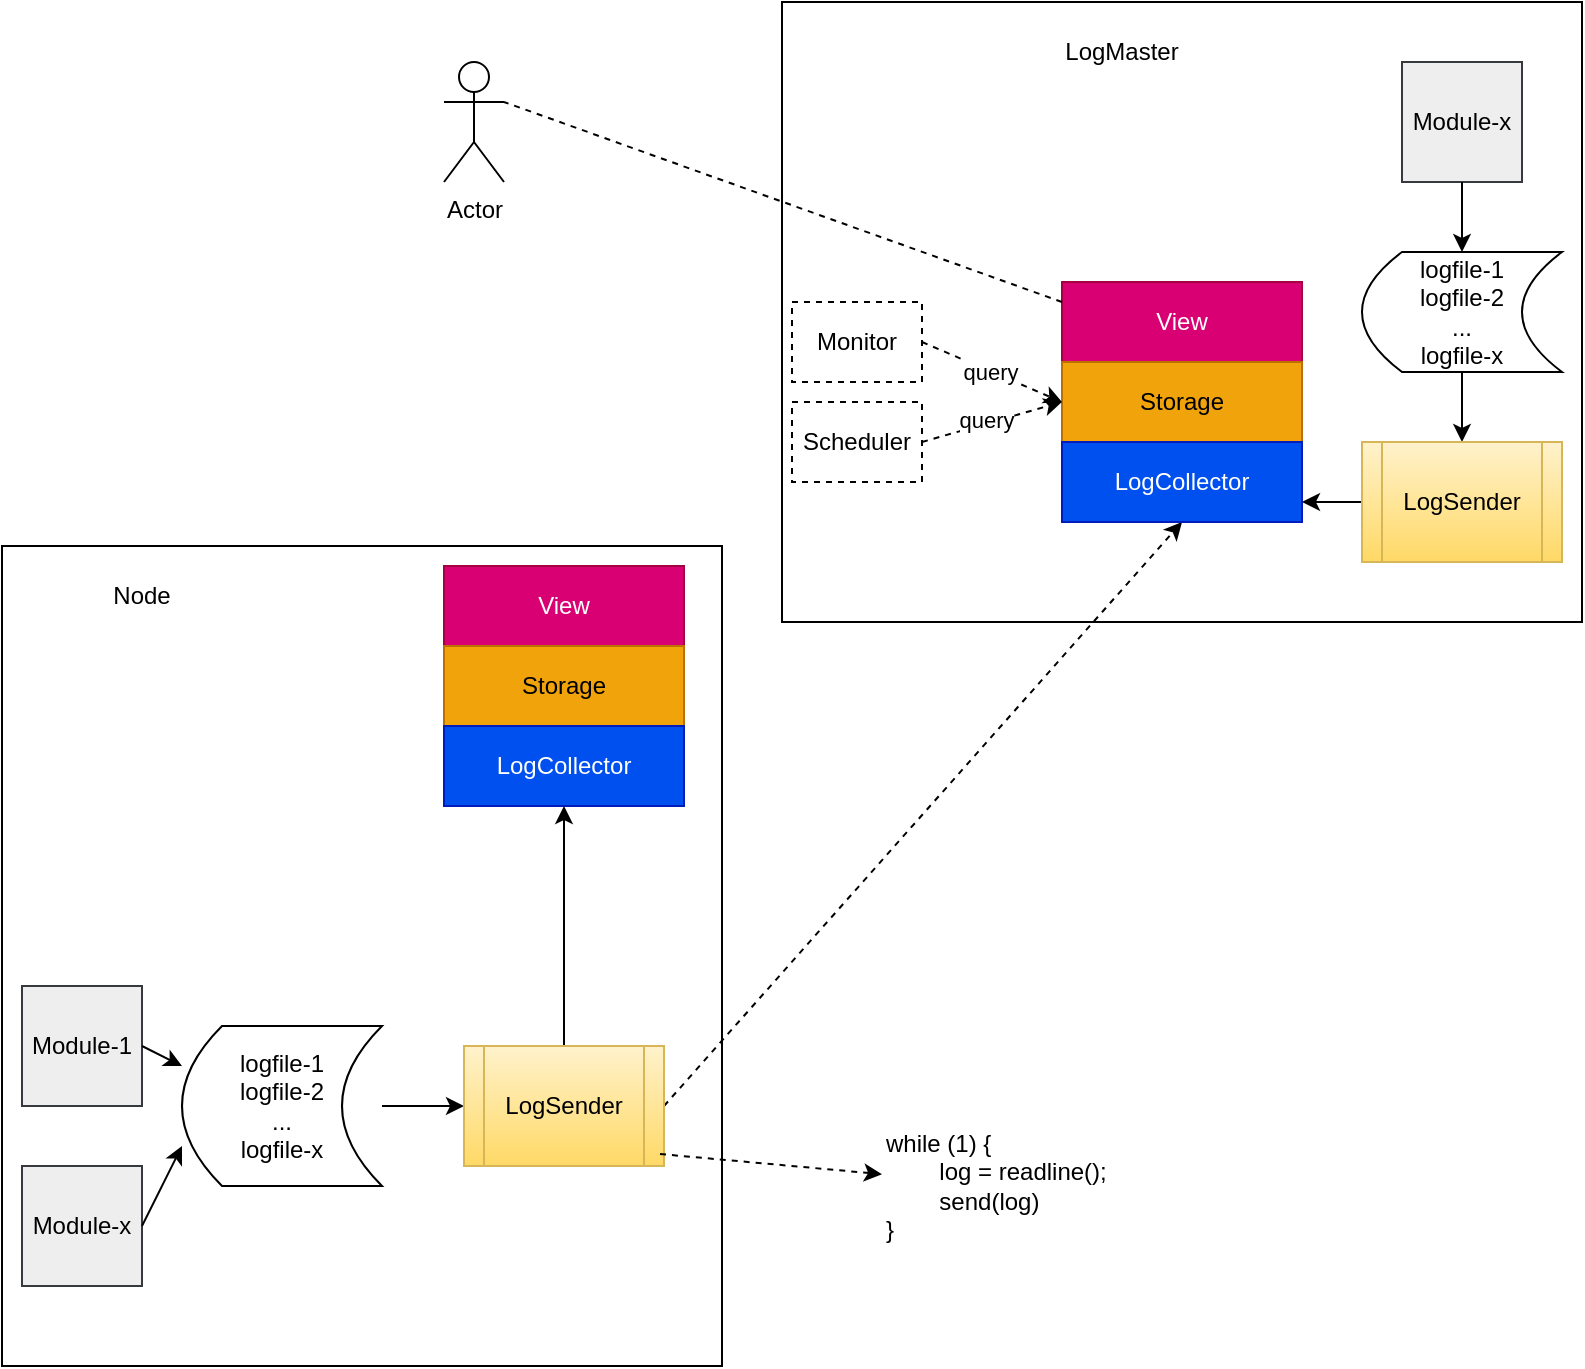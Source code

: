 <mxfile version="24.1.0" type="device" pages="3">
  <diagram name="拓扑图" id="p2P2LeGknYOb5AMSB5fG">
    <mxGraphModel dx="2074" dy="1204" grid="1" gridSize="10" guides="1" tooltips="1" connect="1" arrows="1" fold="1" page="1" pageScale="1" pageWidth="850" pageHeight="1100" math="0" shadow="0">
      <root>
        <mxCell id="0" />
        <mxCell id="1" parent="0" />
        <mxCell id="ztts3bo9O-bPbGDw9dZd-1" value="" style="rounded=0;whiteSpace=wrap;html=1;" parent="1" vertex="1">
          <mxGeometry x="30" y="352" width="360" height="410" as="geometry" />
        </mxCell>
        <mxCell id="ztts3bo9O-bPbGDw9dZd-2" value="Module-1" style="rounded=0;whiteSpace=wrap;html=1;fillColor=#eeeeee;strokeColor=#36393d;" parent="1" vertex="1">
          <mxGeometry x="40" y="572" width="60" height="60" as="geometry" />
        </mxCell>
        <mxCell id="ztts3bo9O-bPbGDw9dZd-13" value="View" style="rounded=0;whiteSpace=wrap;html=1;fillColor=#d80073;fontColor=#ffffff;strokeColor=#A50040;" parent="1" vertex="1">
          <mxGeometry x="251" y="362" width="120" height="40" as="geometry" />
        </mxCell>
        <mxCell id="ztts3bo9O-bPbGDw9dZd-14" value="Storage" style="rounded=0;whiteSpace=wrap;html=1;fillColor=#f0a30a;fontColor=#000000;strokeColor=#BD7000;" parent="1" vertex="1">
          <mxGeometry x="251" y="402" width="120" height="40" as="geometry" />
        </mxCell>
        <mxCell id="ztts3bo9O-bPbGDw9dZd-15" value="LogCollector" style="rounded=0;whiteSpace=wrap;html=1;fillColor=#0050ef;fontColor=#ffffff;strokeColor=#001DBC;" parent="1" vertex="1">
          <mxGeometry x="251" y="442" width="120" height="40" as="geometry" />
        </mxCell>
        <mxCell id="ztts3bo9O-bPbGDw9dZd-18" value="" style="endArrow=classic;html=1;rounded=0;exitX=1;exitY=0.5;exitDx=0;exitDy=0;entryX=0;entryY=0.25;entryDx=0;entryDy=0;" parent="1" source="ztts3bo9O-bPbGDw9dZd-2" target="zzyEdHia00BbvVAwSdB0-1" edge="1">
          <mxGeometry width="50" height="50" relative="1" as="geometry">
            <mxPoint x="100" y="609.5" as="sourcePoint" />
            <mxPoint x="180" y="654.5" as="targetPoint" />
          </mxGeometry>
        </mxCell>
        <mxCell id="ztts3bo9O-bPbGDw9dZd-19" value="" style="rounded=0;whiteSpace=wrap;html=1;" parent="1" vertex="1">
          <mxGeometry x="420" y="80" width="400" height="310" as="geometry" />
        </mxCell>
        <mxCell id="ztts3bo9O-bPbGDw9dZd-21" value="Node" style="text;html=1;align=center;verticalAlign=middle;whiteSpace=wrap;rounded=0;" parent="1" vertex="1">
          <mxGeometry x="70" y="362" width="60" height="30" as="geometry" />
        </mxCell>
        <mxCell id="ztts3bo9O-bPbGDw9dZd-22" value="LogMaster" style="text;html=1;align=center;verticalAlign=middle;whiteSpace=wrap;rounded=0;" parent="1" vertex="1">
          <mxGeometry x="560" y="90" width="60" height="30" as="geometry" />
        </mxCell>
        <mxCell id="ztts3bo9O-bPbGDw9dZd-26" value="" style="endArrow=classic;html=1;rounded=0;dashed=1;entryX=0.5;entryY=1;entryDx=0;entryDy=0;exitX=1;exitY=0.5;exitDx=0;exitDy=0;" parent="1" source="zzyEdHia00BbvVAwSdB0-4" target="ztts3bo9O-bPbGDw9dZd-37" edge="1">
          <mxGeometry width="50" height="50" relative="1" as="geometry">
            <mxPoint x="430" y="480" as="sourcePoint" />
            <mxPoint x="813.04" y="358" as="targetPoint" />
          </mxGeometry>
        </mxCell>
        <mxCell id="ztts3bo9O-bPbGDw9dZd-29" value="Module-x" style="rounded=0;whiteSpace=wrap;html=1;fillColor=#eeeeee;strokeColor=#36393d;" parent="1" vertex="1">
          <mxGeometry x="40" y="662" width="60" height="60" as="geometry" />
        </mxCell>
        <mxCell id="ztts3bo9O-bPbGDw9dZd-33" value="" style="endArrow=classic;html=1;rounded=0;entryX=0;entryY=0.5;entryDx=0;entryDy=0;" parent="1" target="zzyEdHia00BbvVAwSdB0-4" edge="1" source="zzyEdHia00BbvVAwSdB0-1">
          <mxGeometry width="50" height="50" relative="1" as="geometry">
            <mxPoint x="220" y="624.5" as="sourcePoint" />
            <mxPoint x="340" y="632" as="targetPoint" />
          </mxGeometry>
        </mxCell>
        <mxCell id="ztts3bo9O-bPbGDw9dZd-35" value="View" style="rounded=0;whiteSpace=wrap;html=1;fillColor=#d80073;fontColor=#ffffff;strokeColor=#A50040;" parent="1" vertex="1">
          <mxGeometry x="560" y="220" width="120" height="40" as="geometry" />
        </mxCell>
        <mxCell id="ztts3bo9O-bPbGDw9dZd-36" value="Storage" style="rounded=0;whiteSpace=wrap;html=1;fillColor=#f0a30a;fontColor=#000000;strokeColor=#BD7000;" parent="1" vertex="1">
          <mxGeometry x="560" y="260" width="120" height="40" as="geometry" />
        </mxCell>
        <mxCell id="ztts3bo9O-bPbGDw9dZd-37" value="LogCollector" style="rounded=0;whiteSpace=wrap;html=1;fillColor=#0050ef;fontColor=#ffffff;strokeColor=#001DBC;" parent="1" vertex="1">
          <mxGeometry x="560" y="300" width="120" height="40" as="geometry" />
        </mxCell>
        <mxCell id="ztts3bo9O-bPbGDw9dZd-38" value="Module-x" style="rounded=0;whiteSpace=wrap;html=1;fillColor=#eeeeee;strokeColor=#36393d;" parent="1" vertex="1">
          <mxGeometry x="730" y="110" width="60" height="60" as="geometry" />
        </mxCell>
        <mxCell id="ztts3bo9O-bPbGDw9dZd-39" value="" style="endArrow=classic;html=1;rounded=0;exitX=0.5;exitY=1;exitDx=0;exitDy=0;entryX=0.5;entryY=0;entryDx=0;entryDy=0;" parent="1" source="ztts3bo9O-bPbGDw9dZd-38" target="zzyEdHia00BbvVAwSdB0-2" edge="1">
          <mxGeometry width="50" height="50" relative="1" as="geometry">
            <mxPoint x="660" y="665" as="sourcePoint" />
            <mxPoint x="710" y="470" as="targetPoint" />
          </mxGeometry>
        </mxCell>
        <mxCell id="ztts3bo9O-bPbGDw9dZd-43" value="" style="endArrow=classic;html=1;rounded=0;exitX=1;exitY=0.5;exitDx=0;exitDy=0;entryX=0;entryY=0.75;entryDx=0;entryDy=0;" parent="1" source="ztts3bo9O-bPbGDw9dZd-29" target="zzyEdHia00BbvVAwSdB0-1" edge="1">
          <mxGeometry width="50" height="50" relative="1" as="geometry">
            <mxPoint x="100" y="687" as="sourcePoint" />
            <mxPoint x="180" y="702" as="targetPoint" />
          </mxGeometry>
        </mxCell>
        <mxCell id="ztts3bo9O-bPbGDw9dZd-45" value="" style="endArrow=classic;html=1;rounded=0;exitX=0.5;exitY=0;exitDx=0;exitDy=0;entryX=0.5;entryY=1;entryDx=0;entryDy=0;" parent="1" source="zzyEdHia00BbvVAwSdB0-4" target="ztts3bo9O-bPbGDw9dZd-15" edge="1">
          <mxGeometry width="50" height="50" relative="1" as="geometry">
            <mxPoint x="308" y="602" as="sourcePoint" />
            <mxPoint x="593" y="692" as="targetPoint" />
          </mxGeometry>
        </mxCell>
        <mxCell id="ztts3bo9O-bPbGDw9dZd-47" value="" style="endArrow=classic;html=1;rounded=0;exitX=0;exitY=0.5;exitDx=0;exitDy=0;entryX=1;entryY=0.75;entryDx=0;entryDy=0;exitPerimeter=0;" parent="1" target="ztts3bo9O-bPbGDw9dZd-37" edge="1" source="zzyEdHia00BbvVAwSdB0-5">
          <mxGeometry width="50" height="50" relative="1" as="geometry">
            <mxPoint x="715" y="330" as="sourcePoint" />
            <mxPoint x="762.5" y="295" as="targetPoint" />
          </mxGeometry>
        </mxCell>
        <mxCell id="zzyEdHia00BbvVAwSdB0-1" value="logfile-1&lt;div&gt;logfile-2&lt;/div&gt;&lt;div&gt;...&lt;/div&gt;&lt;div&gt;logfile-x&lt;/div&gt;" style="shape=dataStorage;whiteSpace=wrap;html=1;fixedSize=1;" vertex="1" parent="1">
          <mxGeometry x="120" y="592" width="100" height="80" as="geometry" />
        </mxCell>
        <mxCell id="zzyEdHia00BbvVAwSdB0-2" value="logfile-1&lt;div&gt;logfile-2&lt;/div&gt;&lt;div&gt;...&lt;/div&gt;&lt;div&gt;logfile-x&lt;/div&gt;" style="shape=dataStorage;whiteSpace=wrap;html=1;fixedSize=1;" vertex="1" parent="1">
          <mxGeometry x="710" y="205" width="100" height="60" as="geometry" />
        </mxCell>
        <mxCell id="zzyEdHia00BbvVAwSdB0-3" value="" style="endArrow=classic;html=1;rounded=0;" edge="1" parent="1" source="zzyEdHia00BbvVAwSdB0-2" target="zzyEdHia00BbvVAwSdB0-5">
          <mxGeometry width="50" height="50" relative="1" as="geometry">
            <mxPoint x="900" y="279.5" as="sourcePoint" />
            <mxPoint x="760" y="300" as="targetPoint" />
          </mxGeometry>
        </mxCell>
        <mxCell id="zzyEdHia00BbvVAwSdB0-4" value="LogSender" style="shape=process;whiteSpace=wrap;html=1;backgroundOutline=1;fillColor=#fff2cc;strokeColor=#d6b656;gradientColor=#ffd966;" vertex="1" parent="1">
          <mxGeometry x="261" y="602" width="100" height="60" as="geometry" />
        </mxCell>
        <mxCell id="zzyEdHia00BbvVAwSdB0-5" value="LogSender" style="shape=process;whiteSpace=wrap;html=1;backgroundOutline=1;fillColor=#fff2cc;strokeColor=#d6b656;gradientColor=#ffd966;" vertex="1" parent="1">
          <mxGeometry x="710" y="300" width="100" height="60" as="geometry" />
        </mxCell>
        <mxCell id="zzyEdHia00BbvVAwSdB0-6" value="while (1) {&lt;div&gt;&lt;span style=&quot;white-space: pre;&quot;&gt;&#x9;&lt;/span&gt;log = readline();&lt;/div&gt;&lt;div&gt;&lt;span style=&quot;white-space: pre;&quot;&gt;&#x9;&lt;/span&gt;send(log)&lt;/div&gt;&lt;div&gt;}&lt;/div&gt;" style="text;html=1;align=left;verticalAlign=middle;whiteSpace=wrap;rounded=0;" vertex="1" parent="1">
          <mxGeometry x="470" y="622" width="130" height="100" as="geometry" />
        </mxCell>
        <mxCell id="zzyEdHia00BbvVAwSdB0-7" value="" style="endArrow=classic;html=1;rounded=0;dashed=1;exitX=0.98;exitY=0.9;exitDx=0;exitDy=0;exitPerimeter=0;" edge="1" parent="1" source="zzyEdHia00BbvVAwSdB0-4" target="zzyEdHia00BbvVAwSdB0-6">
          <mxGeometry width="50" height="50" relative="1" as="geometry">
            <mxPoint x="438" y="510" as="sourcePoint" />
            <mxPoint x="620" y="370" as="targetPoint" />
          </mxGeometry>
        </mxCell>
        <mxCell id="zzyEdHia00BbvVAwSdB0-8" value="Actor" style="shape=umlActor;verticalLabelPosition=bottom;verticalAlign=top;html=1;outlineConnect=0;" vertex="1" parent="1">
          <mxGeometry x="251" y="110" width="30" height="60" as="geometry" />
        </mxCell>
        <mxCell id="zzyEdHia00BbvVAwSdB0-9" value="" style="endArrow=none;dashed=1;html=1;rounded=0;entryX=1;entryY=0.333;entryDx=0;entryDy=0;entryPerimeter=0;exitX=0;exitY=0.25;exitDx=0;exitDy=0;" edge="1" parent="1" source="ztts3bo9O-bPbGDw9dZd-35" target="zzyEdHia00BbvVAwSdB0-8">
          <mxGeometry width="50" height="50" relative="1" as="geometry">
            <mxPoint x="720" y="640" as="sourcePoint" />
            <mxPoint x="770" y="590" as="targetPoint" />
          </mxGeometry>
        </mxCell>
        <mxCell id="zzyEdHia00BbvVAwSdB0-10" value="Monitor" style="rounded=0;whiteSpace=wrap;html=1;dashed=1;" vertex="1" parent="1">
          <mxGeometry x="425" y="230" width="65" height="40" as="geometry" />
        </mxCell>
        <mxCell id="zzyEdHia00BbvVAwSdB0-11" value="Scheduler" style="rounded=0;whiteSpace=wrap;html=1;dashed=1;" vertex="1" parent="1">
          <mxGeometry x="425" y="280" width="65" height="40" as="geometry" />
        </mxCell>
        <mxCell id="zzyEdHia00BbvVAwSdB0-12" value="" style="endArrow=classic;html=1;rounded=0;dashed=1;exitX=1;exitY=0.5;exitDx=0;exitDy=0;entryX=0;entryY=0.5;entryDx=0;entryDy=0;" edge="1" parent="1" source="zzyEdHia00BbvVAwSdB0-10" target="ztts3bo9O-bPbGDw9dZd-36">
          <mxGeometry width="50" height="50" relative="1" as="geometry">
            <mxPoint x="520" y="255.0" as="sourcePoint" />
            <mxPoint x="631" y="265.0" as="targetPoint" />
          </mxGeometry>
        </mxCell>
        <mxCell id="zzyEdHia00BbvVAwSdB0-14" value="query" style="edgeLabel;html=1;align=center;verticalAlign=middle;resizable=0;points=[];" vertex="1" connectable="0" parent="zzyEdHia00BbvVAwSdB0-12">
          <mxGeometry x="-0.024" relative="1" as="geometry">
            <mxPoint as="offset" />
          </mxGeometry>
        </mxCell>
        <mxCell id="zzyEdHia00BbvVAwSdB0-13" value="" style="endArrow=classic;html=1;rounded=0;dashed=1;exitX=1;exitY=0.5;exitDx=0;exitDy=0;entryX=0;entryY=0.5;entryDx=0;entryDy=0;" edge="1" parent="1" source="zzyEdHia00BbvVAwSdB0-11" target="ztts3bo9O-bPbGDw9dZd-36">
          <mxGeometry width="50" height="50" relative="1" as="geometry">
            <mxPoint x="520" y="300" as="sourcePoint" />
            <mxPoint x="631" y="310" as="targetPoint" />
          </mxGeometry>
        </mxCell>
        <mxCell id="zzyEdHia00BbvVAwSdB0-15" value="query" style="edgeLabel;html=1;align=center;verticalAlign=middle;resizable=0;points=[];" vertex="1" connectable="0" parent="zzyEdHia00BbvVAwSdB0-13">
          <mxGeometry x="-0.072" y="2" relative="1" as="geometry">
            <mxPoint as="offset" />
          </mxGeometry>
        </mxCell>
      </root>
    </mxGraphModel>
  </diagram>
  <diagram id="Mp2nXiVtvzUyNzAAcTTP" name="ELK常用架构">
    <mxGraphModel dx="2074" dy="1204" grid="1" gridSize="10" guides="1" tooltips="1" connect="1" arrows="1" fold="1" page="1" pageScale="1" pageWidth="827" pageHeight="1169" math="0" shadow="0">
      <root>
        <mxCell id="0" />
        <mxCell id="1" parent="0" />
        <mxCell id="y80LzE-f8KfFVZMQExuh-1" value="" style="rounded=0;whiteSpace=wrap;html=1;" vertex="1" parent="1">
          <mxGeometry x="20" y="130" width="180" height="100" as="geometry" />
        </mxCell>
        <mxCell id="y80LzE-f8KfFVZMQExuh-10" value="Nginx" style="ellipse;whiteSpace=wrap;html=1;aspect=fixed;" vertex="1" parent="1">
          <mxGeometry x="40" y="150" width="40" height="40" as="geometry" />
        </mxCell>
        <mxCell id="y80LzE-f8KfFVZMQExuh-11" value="Filebeat" style="rounded=0;whiteSpace=wrap;html=1;" vertex="1" parent="1">
          <mxGeometry x="130" y="180" width="60" height="30" as="geometry" />
        </mxCell>
        <mxCell id="y80LzE-f8KfFVZMQExuh-12" value="" style="endArrow=classic;html=1;rounded=0;entryX=0;entryY=0.5;entryDx=0;entryDy=0;" edge="1" target="y80LzE-f8KfFVZMQExuh-11" parent="1">
          <mxGeometry width="50" height="50" relative="1" as="geometry">
            <mxPoint x="80" y="170" as="sourcePoint" />
            <mxPoint x="130" y="120" as="targetPoint" />
          </mxGeometry>
        </mxCell>
        <mxCell id="y80LzE-f8KfFVZMQExuh-13" value="" style="rounded=0;whiteSpace=wrap;html=1;" vertex="1" parent="1">
          <mxGeometry x="20" y="280" width="170" height="100" as="geometry" />
        </mxCell>
        <mxCell id="y80LzE-f8KfFVZMQExuh-14" value="Tomcat" style="ellipse;whiteSpace=wrap;html=1;aspect=fixed;" vertex="1" parent="1">
          <mxGeometry x="40" y="300" width="40" height="40" as="geometry" />
        </mxCell>
        <mxCell id="y80LzE-f8KfFVZMQExuh-15" value="Filebeat" style="rounded=0;whiteSpace=wrap;html=1;" vertex="1" parent="1">
          <mxGeometry x="120" y="327" width="60" height="30" as="geometry" />
        </mxCell>
        <mxCell id="y80LzE-f8KfFVZMQExuh-16" value="" style="endArrow=classic;html=1;rounded=0;entryX=0;entryY=0.5;entryDx=0;entryDy=0;" edge="1" target="y80LzE-f8KfFVZMQExuh-15" parent="1">
          <mxGeometry width="50" height="50" relative="1" as="geometry">
            <mxPoint x="80" y="320" as="sourcePoint" />
            <mxPoint x="130" y="270" as="targetPoint" />
          </mxGeometry>
        </mxCell>
        <mxCell id="y80LzE-f8KfFVZMQExuh-17" value="" style="rounded=0;whiteSpace=wrap;html=1;" vertex="1" parent="1">
          <mxGeometry x="20" y="430" width="170" height="100" as="geometry" />
        </mxCell>
        <mxCell id="y80LzE-f8KfFVZMQExuh-18" value="Apps" style="ellipse;whiteSpace=wrap;html=1;aspect=fixed;" vertex="1" parent="1">
          <mxGeometry x="40" y="450" width="40" height="40" as="geometry" />
        </mxCell>
        <mxCell id="y80LzE-f8KfFVZMQExuh-19" value="Filebeat" style="rounded=0;whiteSpace=wrap;html=1;" vertex="1" parent="1">
          <mxGeometry x="120" y="480" width="60" height="30" as="geometry" />
        </mxCell>
        <mxCell id="y80LzE-f8KfFVZMQExuh-20" value="" style="endArrow=classic;html=1;rounded=0;entryX=0;entryY=0.5;entryDx=0;entryDy=0;" edge="1" target="y80LzE-f8KfFVZMQExuh-19" parent="1">
          <mxGeometry width="50" height="50" relative="1" as="geometry">
            <mxPoint x="80" y="470" as="sourcePoint" />
            <mxPoint x="130" y="420" as="targetPoint" />
          </mxGeometry>
        </mxCell>
        <mxCell id="y80LzE-f8KfFVZMQExuh-21" value="" style="whiteSpace=wrap;html=1;aspect=fixed;" vertex="1" parent="1">
          <mxGeometry x="245" y="244" width="150" height="150" as="geometry" />
        </mxCell>
        <mxCell id="y80LzE-f8KfFVZMQExuh-22" value="" style="whiteSpace=wrap;html=1;aspect=fixed;" vertex="1" parent="1">
          <mxGeometry x="254" y="255" width="150" height="150" as="geometry" />
        </mxCell>
        <mxCell id="y80LzE-f8KfFVZMQExuh-23" value="kafka" style="whiteSpace=wrap;html=1;aspect=fixed;" vertex="1" parent="1">
          <mxGeometry x="264" y="266" width="150" height="150" as="geometry" />
        </mxCell>
        <mxCell id="y80LzE-f8KfFVZMQExuh-24" value="Logstash" style="shape=process;whiteSpace=wrap;html=1;backgroundOutline=1;" vertex="1" parent="1">
          <mxGeometry x="420" y="480" width="120" height="60" as="geometry" />
        </mxCell>
        <mxCell id="y80LzE-f8KfFVZMQExuh-26" value="" style="whiteSpace=wrap;html=1;aspect=fixed;" vertex="1" parent="1">
          <mxGeometry x="590" y="130" width="150" height="150" as="geometry" />
        </mxCell>
        <mxCell id="y80LzE-f8KfFVZMQExuh-27" value="" style="whiteSpace=wrap;html=1;aspect=fixed;" vertex="1" parent="1">
          <mxGeometry x="599" y="141" width="150" height="150" as="geometry" />
        </mxCell>
        <mxCell id="y80LzE-f8KfFVZMQExuh-28" value="Elasticsearch" style="whiteSpace=wrap;html=1;aspect=fixed;" vertex="1" parent="1">
          <mxGeometry x="609" y="152" width="150" height="150" as="geometry" />
        </mxCell>
        <mxCell id="y80LzE-f8KfFVZMQExuh-29" value="Kibana" style="rounded=0;whiteSpace=wrap;html=1;" vertex="1" parent="1">
          <mxGeometry x="629" y="420" width="120" height="60" as="geometry" />
        </mxCell>
        <mxCell id="y80LzE-f8KfFVZMQExuh-30" value="" style="endArrow=classic;html=1;rounded=0;entryX=0;entryY=0.5;entryDx=0;entryDy=0;" edge="1" parent="1" target="y80LzE-f8KfFVZMQExuh-21">
          <mxGeometry width="50" height="50" relative="1" as="geometry">
            <mxPoint x="200" y="190" as="sourcePoint" />
            <mxPoint x="250" y="140" as="targetPoint" />
          </mxGeometry>
        </mxCell>
        <mxCell id="y80LzE-f8KfFVZMQExuh-32" value="" style="endArrow=classic;html=1;rounded=0;entryX=0;entryY=0.5;entryDx=0;entryDy=0;exitX=1;exitY=0.5;exitDx=0;exitDy=0;" edge="1" parent="1" source="y80LzE-f8KfFVZMQExuh-13" target="y80LzE-f8KfFVZMQExuh-21">
          <mxGeometry width="50" height="50" relative="1" as="geometry">
            <mxPoint x="264" y="450" as="sourcePoint" />
            <mxPoint x="309" y="579" as="targetPoint" />
          </mxGeometry>
        </mxCell>
        <mxCell id="y80LzE-f8KfFVZMQExuh-33" value="" style="endArrow=classic;html=1;rounded=0;entryX=0;entryY=0.5;entryDx=0;entryDy=0;exitX=1;exitY=0.5;exitDx=0;exitDy=0;" edge="1" parent="1" target="y80LzE-f8KfFVZMQExuh-21">
          <mxGeometry width="50" height="50" relative="1" as="geometry">
            <mxPoint x="190" y="480" as="sourcePoint" />
            <mxPoint x="245" y="469" as="targetPoint" />
          </mxGeometry>
        </mxCell>
        <mxCell id="y80LzE-f8KfFVZMQExuh-34" value="" style="endArrow=classic;html=1;rounded=0;entryX=0.25;entryY=0;entryDx=0;entryDy=0;exitX=0.5;exitY=1;exitDx=0;exitDy=0;" edge="1" parent="1" source="y80LzE-f8KfFVZMQExuh-23" target="y80LzE-f8KfFVZMQExuh-24">
          <mxGeometry width="50" height="50" relative="1" as="geometry">
            <mxPoint x="301.5" y="681" as="sourcePoint" />
            <mxPoint x="356.5" y="520" as="targetPoint" />
          </mxGeometry>
        </mxCell>
        <mxCell id="y80LzE-f8KfFVZMQExuh-35" value="" style="endArrow=classic;html=1;rounded=0;entryX=0;entryY=0.5;entryDx=0;entryDy=0;exitX=0.5;exitY=1;exitDx=0;exitDy=0;" edge="1" parent="1" target="y80LzE-f8KfFVZMQExuh-26">
          <mxGeometry width="50" height="50" relative="1" as="geometry">
            <mxPoint x="500" y="480" as="sourcePoint" />
            <mxPoint x="611" y="544" as="targetPoint" />
          </mxGeometry>
        </mxCell>
        <mxCell id="y80LzE-f8KfFVZMQExuh-36" value="" style="endArrow=classic;html=1;rounded=0;exitX=0.5;exitY=1;exitDx=0;exitDy=0;" edge="1" parent="1" source="y80LzE-f8KfFVZMQExuh-28">
          <mxGeometry width="50" height="50" relative="1" as="geometry">
            <mxPoint x="609" y="795" as="sourcePoint" />
            <mxPoint x="690" y="420" as="targetPoint" />
          </mxGeometry>
        </mxCell>
        <mxCell id="y80LzE-f8KfFVZMQExuh-37" value="" style="rounded=0;whiteSpace=wrap;html=1;" vertex="1" parent="1">
          <mxGeometry x="20" y="560" width="170" height="100" as="geometry" />
        </mxCell>
        <mxCell id="y80LzE-f8KfFVZMQExuh-39" value="Metricbeat" style="rounded=0;whiteSpace=wrap;html=1;" vertex="1" parent="1">
          <mxGeometry x="110" y="610" width="70" height="30" as="geometry" />
        </mxCell>
        <mxCell id="y80LzE-f8KfFVZMQExuh-40" value="" style="endArrow=classic;html=1;rounded=0;entryX=0;entryY=0.5;entryDx=0;entryDy=0;" edge="1" target="y80LzE-f8KfFVZMQExuh-39" parent="1">
          <mxGeometry width="50" height="50" relative="1" as="geometry">
            <mxPoint x="80" y="600" as="sourcePoint" />
            <mxPoint x="130" y="550" as="targetPoint" />
          </mxGeometry>
        </mxCell>
        <mxCell id="y80LzE-f8KfFVZMQExuh-41" value="CPU,Mem,Disk..." style="rounded=1;whiteSpace=wrap;html=1;" vertex="1" parent="1">
          <mxGeometry x="30" y="570" width="120" height="30" as="geometry" />
        </mxCell>
        <mxCell id="y80LzE-f8KfFVZMQExuh-42" value="" style="endArrow=classic;html=1;rounded=0;entryX=-0.007;entryY=0.587;entryDx=0;entryDy=0;exitX=1;exitY=0.5;exitDx=0;exitDy=0;entryPerimeter=0;" edge="1" parent="1" target="y80LzE-f8KfFVZMQExuh-21">
          <mxGeometry width="50" height="50" relative="1" as="geometry">
            <mxPoint x="190" y="621" as="sourcePoint" />
            <mxPoint x="245" y="460" as="targetPoint" />
          </mxGeometry>
        </mxCell>
      </root>
    </mxGraphModel>
  </diagram>
  <diagram id="Ct0zSJNb9hkx9Akl5V0Z" name="ELK部署方案">
    <mxGraphModel dx="2074" dy="1204" grid="1" gridSize="10" guides="1" tooltips="1" connect="1" arrows="1" fold="1" page="1" pageScale="1" pageWidth="827" pageHeight="1169" math="0" shadow="0">
      <root>
        <mxCell id="0" />
        <mxCell id="1" parent="0" />
        <mxCell id="JRjlXMU3bRyVI7rvIlYG-1" value="" style="rounded=0;whiteSpace=wrap;html=1;" parent="1" vertex="1">
          <mxGeometry x="30" y="200" width="440" height="410" as="geometry" />
        </mxCell>
        <mxCell id="JRjlXMU3bRyVI7rvIlYG-2" value="Module-1" style="rounded=0;whiteSpace=wrap;html=1;fillColor=#eeeeee;strokeColor=#36393d;" parent="1" vertex="1">
          <mxGeometry x="40" y="420" width="60" height="60" as="geometry" />
        </mxCell>
        <mxCell id="JRjlXMU3bRyVI7rvIlYG-3" value="Logfile-1" style="rounded=0;whiteSpace=wrap;html=1;fillColor=#dae8fc;strokeColor=#6c8ebf;" parent="1" vertex="1">
          <mxGeometry x="100" y="420" width="60" height="60" as="geometry" />
        </mxCell>
        <mxCell id="JRjlXMU3bRyVI7rvIlYG-4" value="kibana" style="rounded=0;whiteSpace=wrap;html=1;fillColor=#d80073;fontColor=#ffffff;strokeColor=#A50040;" parent="1" vertex="1">
          <mxGeometry x="340" y="210" width="120" height="40" as="geometry" />
        </mxCell>
        <mxCell id="JRjlXMU3bRyVI7rvIlYG-5" value="Elasticsearch" style="rounded=0;whiteSpace=wrap;html=1;fillColor=#f0a30a;fontColor=#000000;strokeColor=#BD7000;" parent="1" vertex="1">
          <mxGeometry x="340" y="250" width="120" height="40" as="geometry" />
        </mxCell>
        <mxCell id="JRjlXMU3bRyVI7rvIlYG-9" value="" style="rounded=0;whiteSpace=wrap;html=1;" parent="1" vertex="1">
          <mxGeometry x="540" y="80" width="280" height="480" as="geometry" />
        </mxCell>
        <mxCell id="JRjlXMU3bRyVI7rvIlYG-10" value="Node" style="text;html=1;align=center;verticalAlign=middle;whiteSpace=wrap;rounded=0;" parent="1" vertex="1">
          <mxGeometry x="70" y="210" width="60" height="30" as="geometry" />
        </mxCell>
        <mxCell id="JRjlXMU3bRyVI7rvIlYG-11" value="LogMaster" style="text;html=1;align=center;verticalAlign=middle;whiteSpace=wrap;rounded=0;" parent="1" vertex="1">
          <mxGeometry x="560" y="90" width="60" height="30" as="geometry" />
        </mxCell>
        <mxCell id="JRjlXMU3bRyVI7rvIlYG-12" value="" style="endArrow=classic;html=1;rounded=0;exitX=1;exitY=0.5;exitDx=0;exitDy=0;dashed=1;entryX=0.433;entryY=0.95;entryDx=0;entryDy=0;entryPerimeter=0;" parent="1" source="JRjlXMU3bRyVI7rvIlYG-14" target="JRjlXMU3bRyVI7rvIlYG-21" edge="1">
          <mxGeometry width="50" height="50" relative="1" as="geometry">
            <mxPoint x="430" y="480" as="sourcePoint" />
            <mxPoint x="620" y="340" as="targetPoint" />
          </mxGeometry>
        </mxCell>
        <mxCell id="JRjlXMU3bRyVI7rvIlYG-13" value="Filebeat-local" style="rounded=0;whiteSpace=wrap;html=1;fillColor=#d5e8d4;strokeColor=#82b366;" parent="1" vertex="1">
          <mxGeometry x="310" y="430" width="100" height="30" as="geometry" />
        </mxCell>
        <mxCell id="JRjlXMU3bRyVI7rvIlYG-14" value="Filebeat-remote" style="rounded=0;whiteSpace=wrap;html=1;fillColor=#d5e8d4;strokeColor=#82b366;" parent="1" vertex="1">
          <mxGeometry x="310" y="510" width="100" height="30" as="geometry" />
        </mxCell>
        <mxCell id="JRjlXMU3bRyVI7rvIlYG-15" value="Module-x" style="rounded=0;whiteSpace=wrap;html=1;fillColor=#eeeeee;strokeColor=#36393d;" parent="1" vertex="1">
          <mxGeometry x="40" y="510" width="60" height="60" as="geometry" />
        </mxCell>
        <mxCell id="JRjlXMU3bRyVI7rvIlYG-16" value="Logfile-x" style="rounded=0;whiteSpace=wrap;html=1;fillColor=#dae8fc;strokeColor=#6c8ebf;" parent="1" vertex="1">
          <mxGeometry x="100" y="510" width="60" height="60" as="geometry" />
        </mxCell>
        <mxCell id="JRjlXMU3bRyVI7rvIlYG-20" value="kibana" style="rounded=0;whiteSpace=wrap;html=1;fillColor=#d80073;fontColor=#ffffff;strokeColor=#A50040;" parent="1" vertex="1">
          <mxGeometry x="560" y="220" width="120" height="40" as="geometry" />
        </mxCell>
        <mxCell id="JRjlXMU3bRyVI7rvIlYG-21" value="Elasticsearch" style="rounded=0;whiteSpace=wrap;html=1;fillColor=#f0a30a;fontColor=#000000;strokeColor=#BD7000;" parent="1" vertex="1">
          <mxGeometry x="560" y="260" width="120" height="40" as="geometry" />
        </mxCell>
        <mxCell id="JRjlXMU3bRyVI7rvIlYG-23" value="Module-x" style="rounded=0;whiteSpace=wrap;html=1;fillColor=#eeeeee;strokeColor=#36393d;" parent="1" vertex="1">
          <mxGeometry x="730" y="110" width="60" height="60" as="geometry" />
        </mxCell>
        <mxCell id="JRjlXMU3bRyVI7rvIlYG-24" value="" style="endArrow=classic;html=1;rounded=0;exitX=0.5;exitY=1;exitDx=0;exitDy=0;" parent="1" source="JRjlXMU3bRyVI7rvIlYG-23" target="JRjlXMU3bRyVI7rvIlYG-29" edge="1">
          <mxGeometry width="50" height="50" relative="1" as="geometry">
            <mxPoint x="660" y="665" as="sourcePoint" />
            <mxPoint x="710" y="470" as="targetPoint" />
          </mxGeometry>
        </mxCell>
        <mxCell id="JRjlXMU3bRyVI7rvIlYG-28" value="" style="endArrow=classic;html=1;rounded=0;entryX=0.5;entryY=1;entryDx=0;entryDy=0;" parent="1" source="JRjlXMU3bRyVI7rvIlYG-13" target="JRjlXMU3bRyVI7rvIlYG-5" edge="1">
          <mxGeometry width="50" height="50" relative="1" as="geometry">
            <mxPoint x="385" y="450" as="sourcePoint" />
            <mxPoint x="400" y="330" as="targetPoint" />
          </mxGeometry>
        </mxCell>
        <mxCell id="JRjlXMU3bRyVI7rvIlYG-29" value="Filebeat" style="rounded=0;whiteSpace=wrap;html=1;fillColor=#fff2cc;gradientColor=#ffd966;strokeColor=#d6b656;" parent="1" vertex="1">
          <mxGeometry x="715" y="210" width="90" height="60" as="geometry" />
        </mxCell>
        <mxCell id="JRjlXMU3bRyVI7rvIlYG-30" value="" style="endArrow=classic;html=1;rounded=0;exitX=0;exitY=0.75;exitDx=0;exitDy=0;entryX=1;entryY=0.5;entryDx=0;entryDy=0;" parent="1" source="JRjlXMU3bRyVI7rvIlYG-29" target="JRjlXMU3bRyVI7rvIlYG-21" edge="1">
          <mxGeometry width="50" height="50" relative="1" as="geometry">
            <mxPoint x="757.5" y="265" as="sourcePoint" />
            <mxPoint x="680" y="330" as="targetPoint" />
          </mxGeometry>
        </mxCell>
        <mxCell id="SrMUJVaI5W5IjbmtCxFE-1" value="FileSystem&lt;div&gt;directory&lt;/div&gt;" style="shape=cylinder3;whiteSpace=wrap;html=1;boundedLbl=1;backgroundOutline=1;size=15;" parent="1" vertex="1">
          <mxGeometry x="210" y="460" width="60" height="80" as="geometry" />
        </mxCell>
        <mxCell id="SrMUJVaI5W5IjbmtCxFE-4" value="" style="endArrow=classic;html=1;rounded=0;entryX=0;entryY=0.5;entryDx=0;entryDy=0;exitX=1;exitY=0.5;exitDx=0;exitDy=0;exitPerimeter=0;" parent="1" source="SrMUJVaI5W5IjbmtCxFE-1" target="JRjlXMU3bRyVI7rvIlYG-13" edge="1">
          <mxGeometry width="50" height="50" relative="1" as="geometry">
            <mxPoint x="270.13" y="510" as="sourcePoint" />
            <mxPoint x="306.13" y="370" as="targetPoint" />
          </mxGeometry>
        </mxCell>
        <mxCell id="SrMUJVaI5W5IjbmtCxFE-5" value="" style="endArrow=classic;html=1;rounded=0;entryX=0;entryY=0.75;entryDx=0;entryDy=0;exitX=1;exitY=1;exitDx=0;exitDy=-15;exitPerimeter=0;" parent="1" source="SrMUJVaI5W5IjbmtCxFE-1" target="JRjlXMU3bRyVI7rvIlYG-14" edge="1">
          <mxGeometry width="50" height="50" relative="1" as="geometry">
            <mxPoint x="270.13" y="557.5" as="sourcePoint" />
            <mxPoint x="310" y="492.5" as="targetPoint" />
          </mxGeometry>
        </mxCell>
        <mxCell id="SrMUJVaI5W5IjbmtCxFE-6" value="" style="endArrow=classic;html=1;rounded=0;entryX=0;entryY=0.5;entryDx=0;entryDy=0;exitX=1;exitY=0.5;exitDx=0;exitDy=0;exitPerimeter=0;entryPerimeter=0;" parent="1" target="SrMUJVaI5W5IjbmtCxFE-1" edge="1">
          <mxGeometry width="50" height="50" relative="1" as="geometry">
            <mxPoint x="160" y="455" as="sourcePoint" />
            <mxPoint x="200" y="400" as="targetPoint" />
          </mxGeometry>
        </mxCell>
        <mxCell id="SrMUJVaI5W5IjbmtCxFE-7" value="" style="endArrow=classic;html=1;rounded=0;entryX=0;entryY=0;entryDx=0;entryDy=52.5;exitX=1;exitY=0.5;exitDx=0;exitDy=0;exitPerimeter=0;entryPerimeter=0;" parent="1" target="SrMUJVaI5W5IjbmtCxFE-1" edge="1">
          <mxGeometry width="50" height="50" relative="1" as="geometry">
            <mxPoint x="160" y="540" as="sourcePoint" />
            <mxPoint x="210" y="585" as="targetPoint" />
          </mxGeometry>
        </mxCell>
        <mxCell id="SrMUJVaI5W5IjbmtCxFE-8" value="Monitor" style="rounded=1;whiteSpace=wrap;html=1;dashed=1;" parent="1" vertex="1">
          <mxGeometry x="680" y="650" width="100" height="60" as="geometry" />
        </mxCell>
        <mxCell id="SrMUJVaI5W5IjbmtCxFE-9" value="" style="endArrow=classic;html=1;rounded=0;dashed=1;" parent="1" target="SrMUJVaI5W5IjbmtCxFE-8" edge="1">
          <mxGeometry width="50" height="50" relative="1" as="geometry">
            <mxPoint x="650" y="300" as="sourcePoint" />
            <mxPoint x="700" y="250" as="targetPoint" />
          </mxGeometry>
        </mxCell>
        <mxCell id="SrMUJVaI5W5IjbmtCxFE-10" value="get" style="edgeLabel;html=1;align=center;verticalAlign=middle;resizable=0;points=[];" parent="SrMUJVaI5W5IjbmtCxFE-9" vertex="1" connectable="0">
          <mxGeometry x="0.502" relative="1" as="geometry">
            <mxPoint as="offset" />
          </mxGeometry>
        </mxCell>
      </root>
    </mxGraphModel>
  </diagram>
</mxfile>
